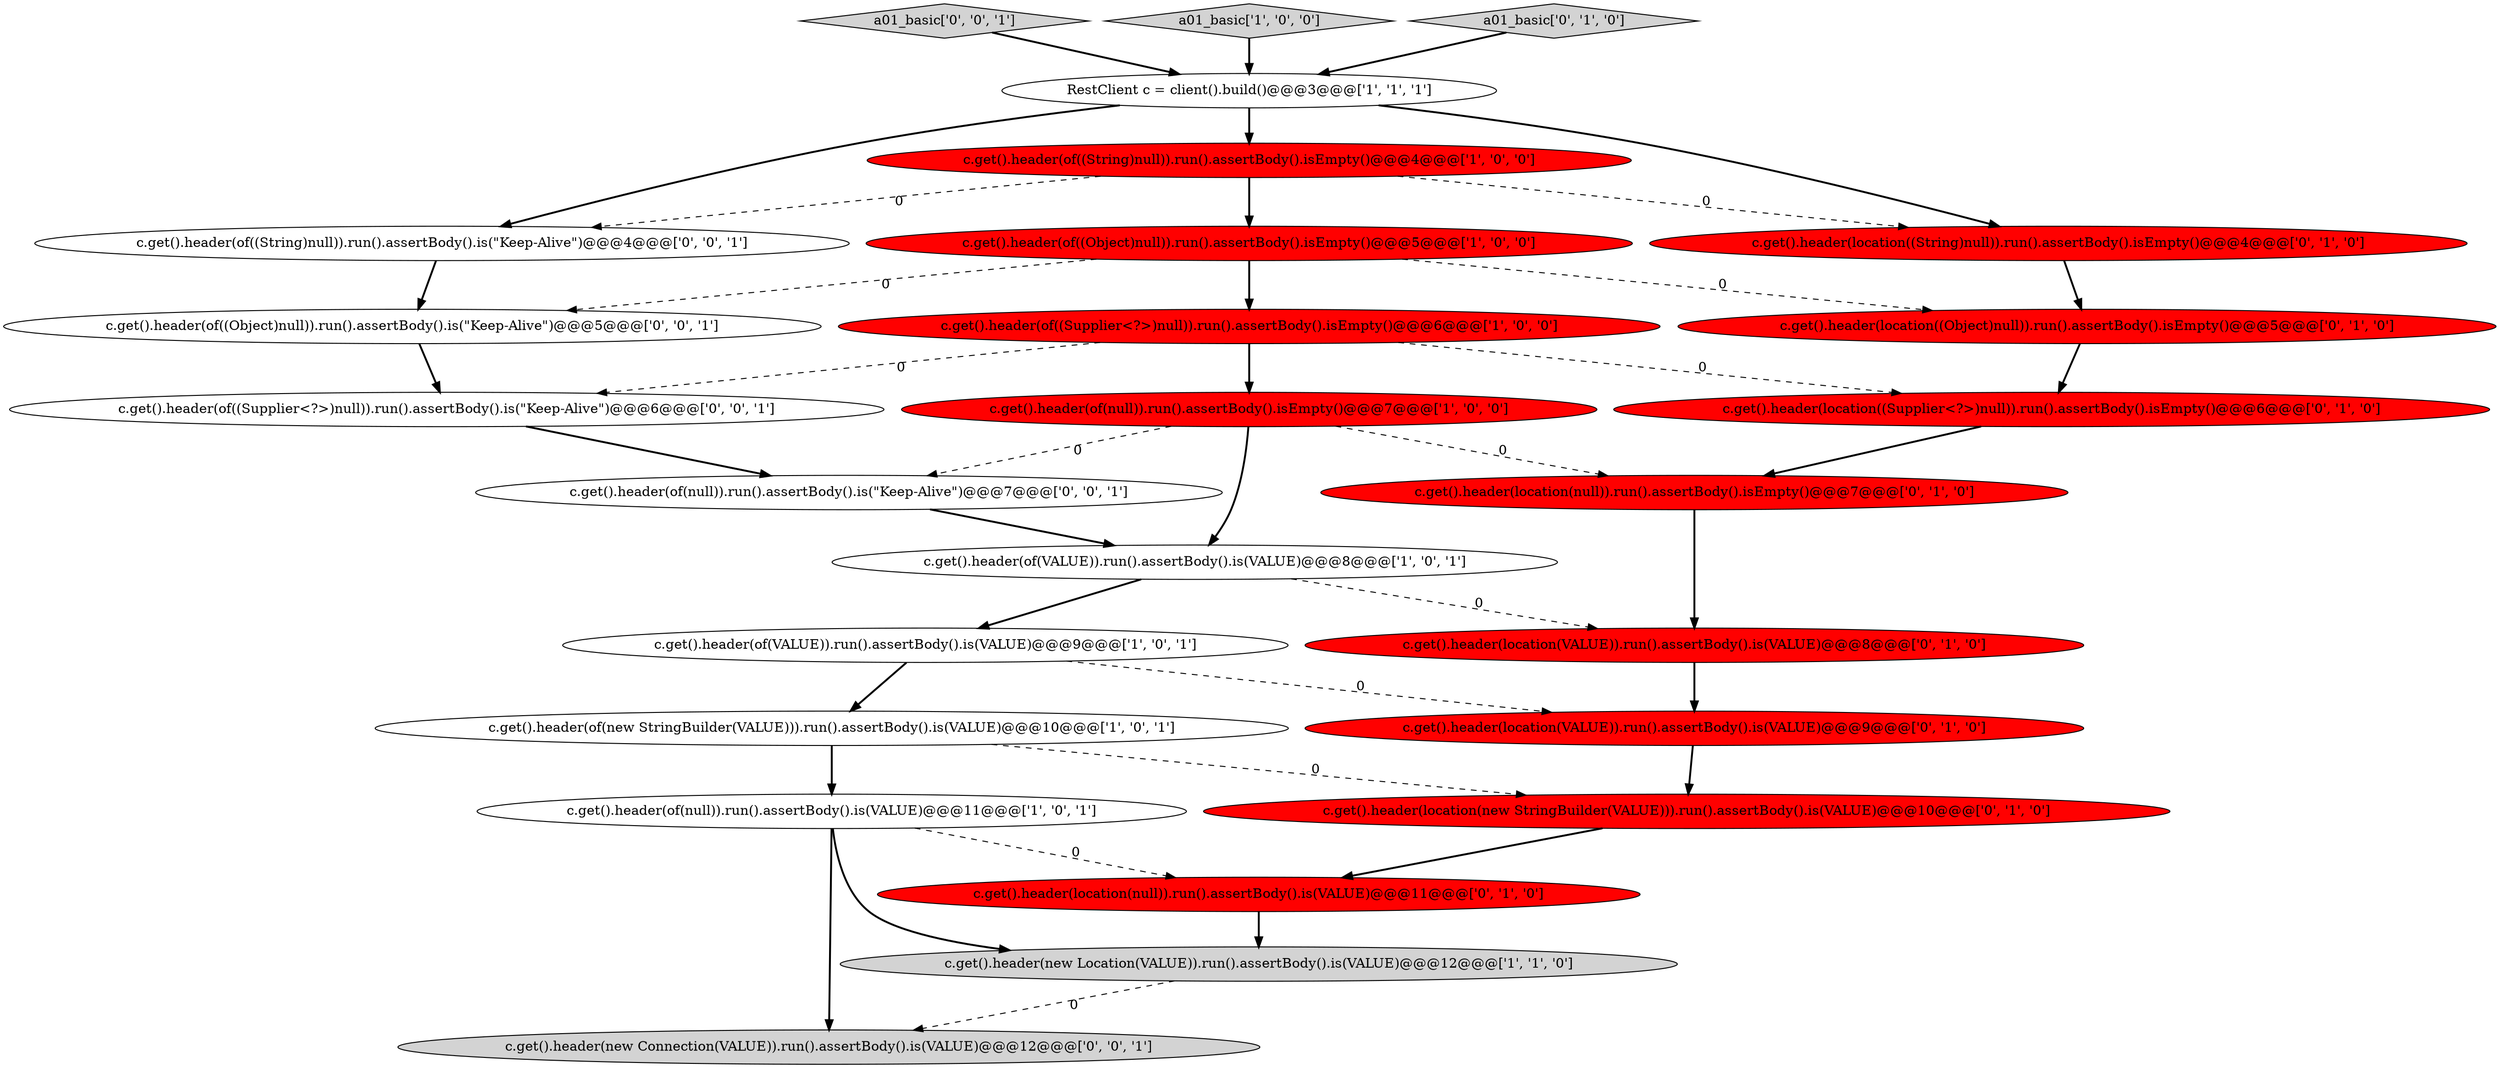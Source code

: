 digraph {
25 [style = filled, label = "c.get().header(of((Object)null)).run().assertBody().is(\"Keep-Alive\")@@@5@@@['0', '0', '1']", fillcolor = white, shape = ellipse image = "AAA0AAABBB3BBB"];
18 [style = filled, label = "c.get().header(location(null)).run().assertBody().is(VALUE)@@@11@@@['0', '1', '0']", fillcolor = red, shape = ellipse image = "AAA1AAABBB2BBB"];
24 [style = filled, label = "c.get().header(of((Supplier<?>)null)).run().assertBody().is(\"Keep-Alive\")@@@6@@@['0', '0', '1']", fillcolor = white, shape = ellipse image = "AAA0AAABBB3BBB"];
22 [style = filled, label = "c.get().header(of((String)null)).run().assertBody().is(\"Keep-Alive\")@@@4@@@['0', '0', '1']", fillcolor = white, shape = ellipse image = "AAA0AAABBB3BBB"];
5 [style = filled, label = "c.get().header(of(VALUE)).run().assertBody().is(VALUE)@@@9@@@['1', '0', '1']", fillcolor = white, shape = ellipse image = "AAA0AAABBB1BBB"];
7 [style = filled, label = "RestClient c = client().build()@@@3@@@['1', '1', '1']", fillcolor = white, shape = ellipse image = "AAA0AAABBB1BBB"];
1 [style = filled, label = "c.get().header(of(new StringBuilder(VALUE))).run().assertBody().is(VALUE)@@@10@@@['1', '0', '1']", fillcolor = white, shape = ellipse image = "AAA0AAABBB1BBB"];
17 [style = filled, label = "c.get().header(location((Object)null)).run().assertBody().isEmpty()@@@5@@@['0', '1', '0']", fillcolor = red, shape = ellipse image = "AAA1AAABBB2BBB"];
21 [style = filled, label = "c.get().header(of(null)).run().assertBody().is(\"Keep-Alive\")@@@7@@@['0', '0', '1']", fillcolor = white, shape = ellipse image = "AAA0AAABBB3BBB"];
23 [style = filled, label = "c.get().header(new Connection(VALUE)).run().assertBody().is(VALUE)@@@12@@@['0', '0', '1']", fillcolor = lightgray, shape = ellipse image = "AAA0AAABBB3BBB"];
20 [style = filled, label = "a01_basic['0', '0', '1']", fillcolor = lightgray, shape = diamond image = "AAA0AAABBB3BBB"];
2 [style = filled, label = "c.get().header(of((Supplier<?>)null)).run().assertBody().isEmpty()@@@6@@@['1', '0', '0']", fillcolor = red, shape = ellipse image = "AAA1AAABBB1BBB"];
12 [style = filled, label = "c.get().header(location((String)null)).run().assertBody().isEmpty()@@@4@@@['0', '1', '0']", fillcolor = red, shape = ellipse image = "AAA1AAABBB2BBB"];
13 [style = filled, label = "c.get().header(location(VALUE)).run().assertBody().is(VALUE)@@@8@@@['0', '1', '0']", fillcolor = red, shape = ellipse image = "AAA1AAABBB2BBB"];
19 [style = filled, label = "c.get().header(location(VALUE)).run().assertBody().is(VALUE)@@@9@@@['0', '1', '0']", fillcolor = red, shape = ellipse image = "AAA1AAABBB2BBB"];
6 [style = filled, label = "c.get().header(of((String)null)).run().assertBody().isEmpty()@@@4@@@['1', '0', '0']", fillcolor = red, shape = ellipse image = "AAA1AAABBB1BBB"];
4 [style = filled, label = "c.get().header(of(null)).run().assertBody().isEmpty()@@@7@@@['1', '0', '0']", fillcolor = red, shape = ellipse image = "AAA1AAABBB1BBB"];
0 [style = filled, label = "c.get().header(of(VALUE)).run().assertBody().is(VALUE)@@@8@@@['1', '0', '1']", fillcolor = white, shape = ellipse image = "AAA0AAABBB1BBB"];
11 [style = filled, label = "c.get().header(location((Supplier<?>)null)).run().assertBody().isEmpty()@@@6@@@['0', '1', '0']", fillcolor = red, shape = ellipse image = "AAA1AAABBB2BBB"];
10 [style = filled, label = "c.get().header(of(null)).run().assertBody().is(VALUE)@@@11@@@['1', '0', '1']", fillcolor = white, shape = ellipse image = "AAA0AAABBB1BBB"];
8 [style = filled, label = "a01_basic['1', '0', '0']", fillcolor = lightgray, shape = diamond image = "AAA0AAABBB1BBB"];
16 [style = filled, label = "c.get().header(location(new StringBuilder(VALUE))).run().assertBody().is(VALUE)@@@10@@@['0', '1', '0']", fillcolor = red, shape = ellipse image = "AAA1AAABBB2BBB"];
15 [style = filled, label = "a01_basic['0', '1', '0']", fillcolor = lightgray, shape = diamond image = "AAA0AAABBB2BBB"];
3 [style = filled, label = "c.get().header(new Location(VALUE)).run().assertBody().is(VALUE)@@@12@@@['1', '1', '0']", fillcolor = lightgray, shape = ellipse image = "AAA0AAABBB1BBB"];
9 [style = filled, label = "c.get().header(of((Object)null)).run().assertBody().isEmpty()@@@5@@@['1', '0', '0']", fillcolor = red, shape = ellipse image = "AAA1AAABBB1BBB"];
14 [style = filled, label = "c.get().header(location(null)).run().assertBody().isEmpty()@@@7@@@['0', '1', '0']", fillcolor = red, shape = ellipse image = "AAA1AAABBB2BBB"];
22->25 [style = bold, label=""];
18->3 [style = bold, label=""];
16->18 [style = bold, label=""];
15->7 [style = bold, label=""];
21->0 [style = bold, label=""];
11->14 [style = bold, label=""];
9->2 [style = bold, label=""];
7->12 [style = bold, label=""];
12->17 [style = bold, label=""];
10->3 [style = bold, label=""];
4->21 [style = dashed, label="0"];
2->4 [style = bold, label=""];
6->22 [style = dashed, label="0"];
8->7 [style = bold, label=""];
4->0 [style = bold, label=""];
19->16 [style = bold, label=""];
6->12 [style = dashed, label="0"];
3->23 [style = dashed, label="0"];
5->1 [style = bold, label=""];
7->22 [style = bold, label=""];
25->24 [style = bold, label=""];
13->19 [style = bold, label=""];
24->21 [style = bold, label=""];
10->23 [style = bold, label=""];
1->16 [style = dashed, label="0"];
9->17 [style = dashed, label="0"];
0->13 [style = dashed, label="0"];
7->6 [style = bold, label=""];
9->25 [style = dashed, label="0"];
2->11 [style = dashed, label="0"];
4->14 [style = dashed, label="0"];
14->13 [style = bold, label=""];
2->24 [style = dashed, label="0"];
6->9 [style = bold, label=""];
20->7 [style = bold, label=""];
1->10 [style = bold, label=""];
5->19 [style = dashed, label="0"];
10->18 [style = dashed, label="0"];
0->5 [style = bold, label=""];
17->11 [style = bold, label=""];
}
